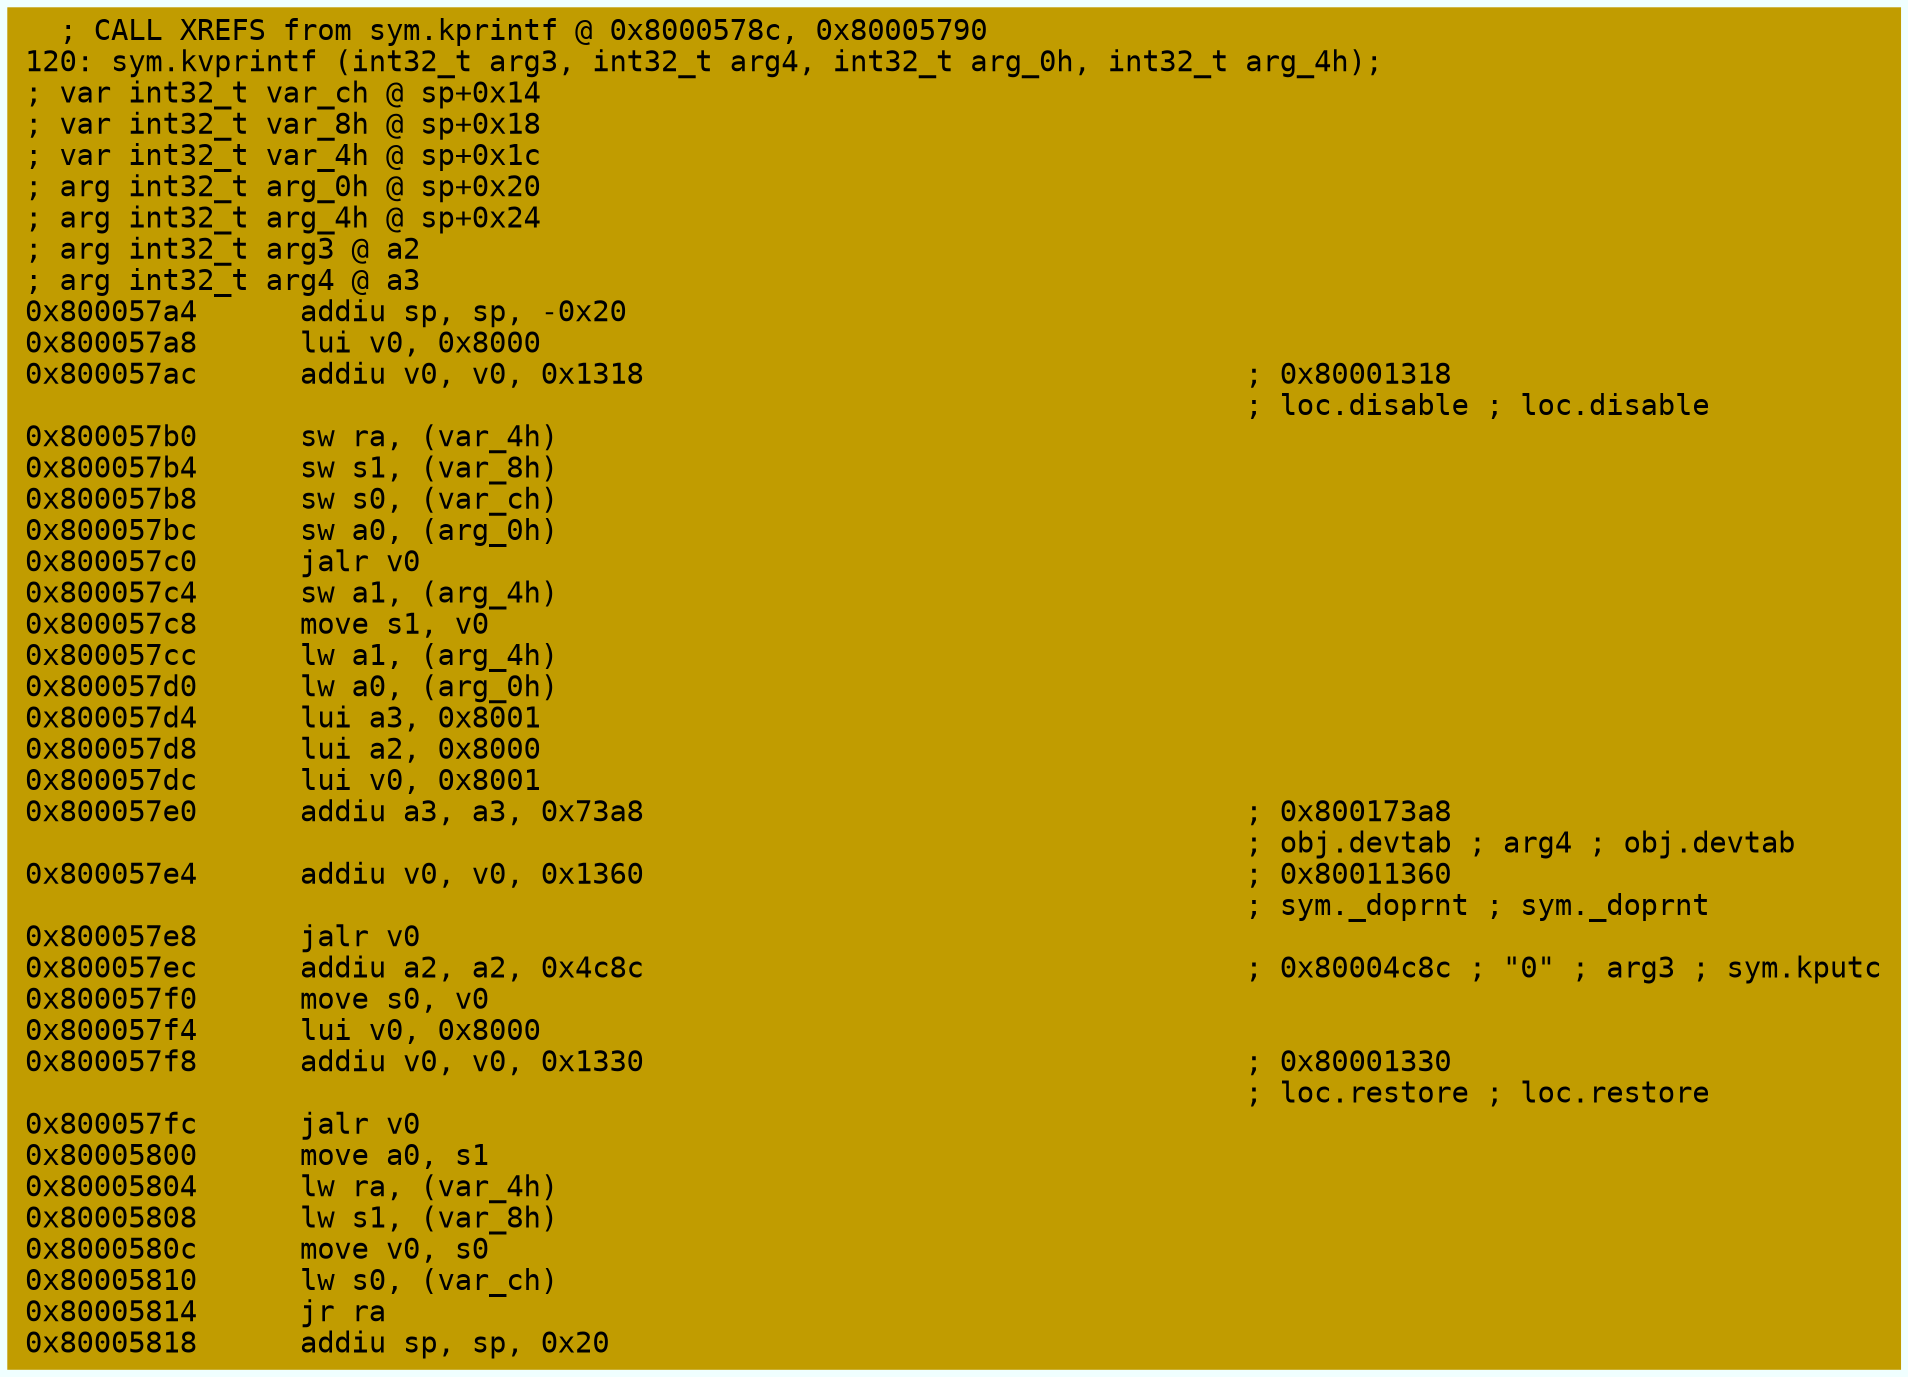 digraph code {
	graph [bgcolor=azure fontsize=8 fontname="Courier" splines="ortho"];
	node [fillcolor=gray style=filled shape=box];
	edge [arrowhead="normal"];
	"0x800057a4" [URL="sym.kvprintf/0x800057a4", fillcolor="#c19c00",color="#c19c00", fontname="Courier",label="  ; CALL XREFS from sym.kprintf @ 0x8000578c, 0x80005790\l120: sym.kvprintf (int32_t arg3, int32_t arg4, int32_t arg_0h, int32_t arg_4h);\l; var int32_t var_ch @ sp+0x14\l; var int32_t var_8h @ sp+0x18\l; var int32_t var_4h @ sp+0x1c\l; arg int32_t arg_0h @ sp+0x20\l; arg int32_t arg_4h @ sp+0x24\l; arg int32_t arg3 @ a2\l; arg int32_t arg4 @ a3\l0x800057a4      addiu sp, sp, -0x20\l0x800057a8      lui v0, 0x8000\l0x800057ac      addiu v0, v0, 0x1318                                   ; 0x80001318\l                                                                       ; loc.disable ; loc.disable\l0x800057b0      sw ra, (var_4h)\l0x800057b4      sw s1, (var_8h)\l0x800057b8      sw s0, (var_ch)\l0x800057bc      sw a0, (arg_0h)\l0x800057c0      jalr v0\l0x800057c4      sw a1, (arg_4h)\l0x800057c8      move s1, v0\l0x800057cc      lw a1, (arg_4h)\l0x800057d0      lw a0, (arg_0h)\l0x800057d4      lui a3, 0x8001\l0x800057d8      lui a2, 0x8000\l0x800057dc      lui v0, 0x8001\l0x800057e0      addiu a3, a3, 0x73a8                                   ; 0x800173a8\l                                                                       ; obj.devtab ; arg4 ; obj.devtab\l0x800057e4      addiu v0, v0, 0x1360                                   ; 0x80011360\l                                                                       ; sym._doprnt ; sym._doprnt\l0x800057e8      jalr v0\l0x800057ec      addiu a2, a2, 0x4c8c                                   ; 0x80004c8c ; \"0\" ; arg3 ; sym.kputc\l0x800057f0      move s0, v0\l0x800057f4      lui v0, 0x8000\l0x800057f8      addiu v0, v0, 0x1330                                   ; 0x80001330\l                                                                       ; loc.restore ; loc.restore\l0x800057fc      jalr v0\l0x80005800      move a0, s1\l0x80005804      lw ra, (var_4h)\l0x80005808      lw s1, (var_8h)\l0x8000580c      move v0, s0\l0x80005810      lw s0, (var_ch)\l0x80005814      jr ra\l0x80005818      addiu sp, sp, 0x20\l"]
}
